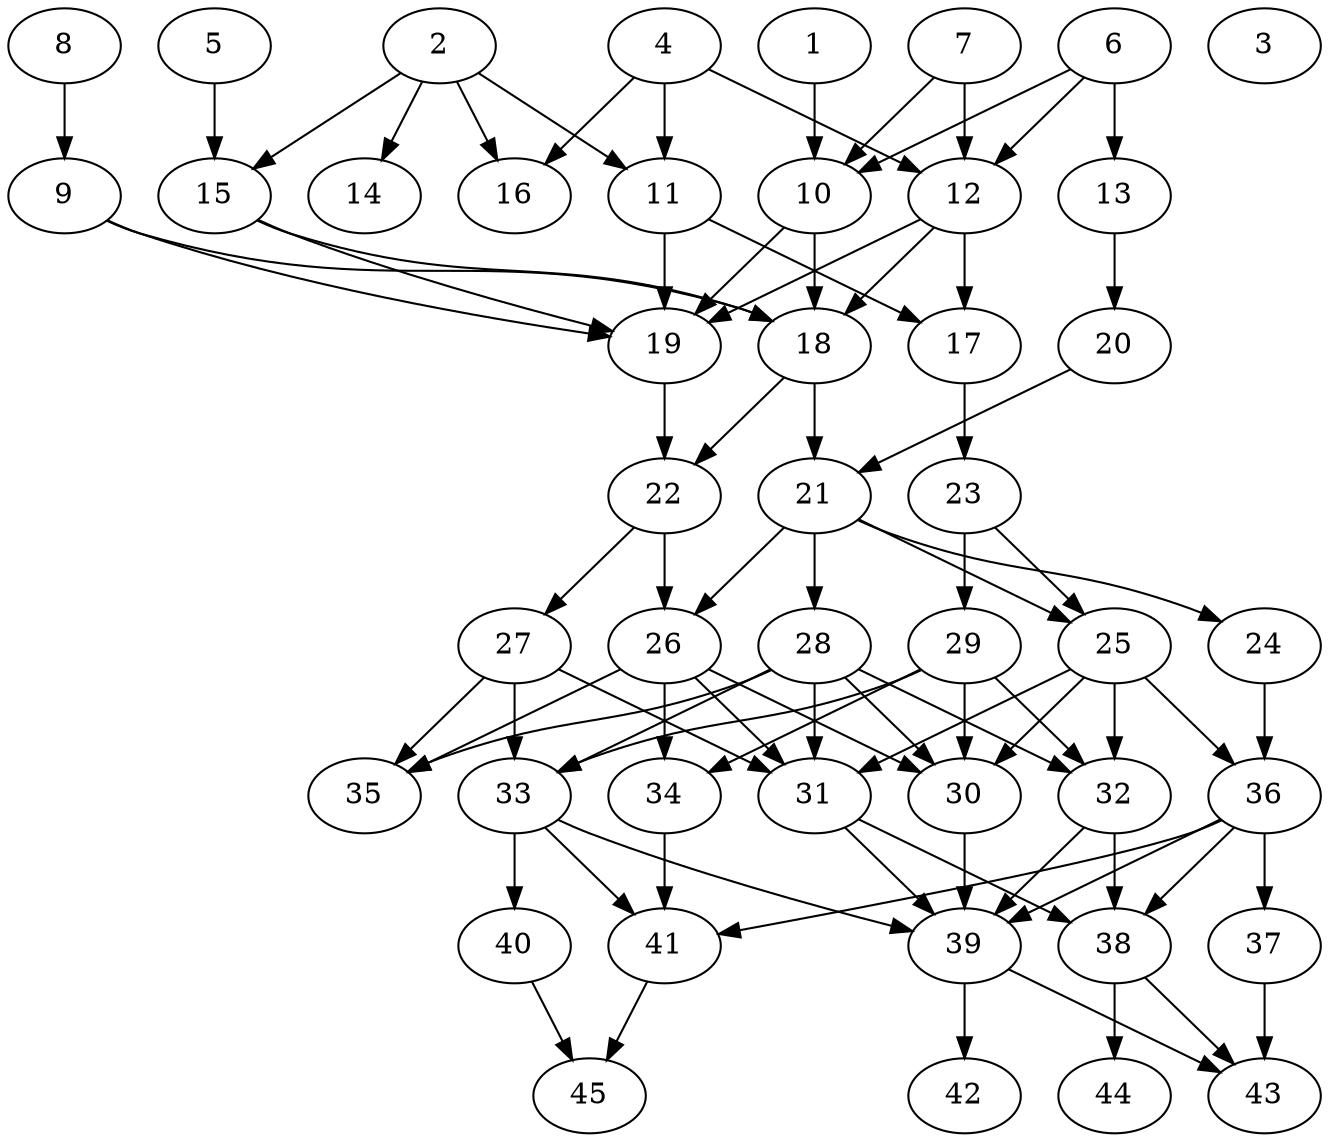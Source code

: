 // DAG automatically generated by daggen at Thu Oct  3 14:07:24 2019
// ./daggen --dot -n 45 --ccr 0.5 --fat 0.5 --regular 0.5 --density 0.6 --mindata 5242880 --maxdata 52428800 
digraph G {
  1 [size="43794432", alpha="0.08", expect_size="21897216"] 
  1 -> 10 [size ="21897216"]
  2 [size="55568384", alpha="0.18", expect_size="27784192"] 
  2 -> 11 [size ="27784192"]
  2 -> 14 [size ="27784192"]
  2 -> 15 [size ="27784192"]
  2 -> 16 [size ="27784192"]
  3 [size="47292416", alpha="0.19", expect_size="23646208"] 
  4 [size="94818304", alpha="0.19", expect_size="47409152"] 
  4 -> 11 [size ="47409152"]
  4 -> 12 [size ="47409152"]
  4 -> 16 [size ="47409152"]
  5 [size="43968512", alpha="0.17", expect_size="21984256"] 
  5 -> 15 [size ="21984256"]
  6 [size="63793152", alpha="0.01", expect_size="31896576"] 
  6 -> 10 [size ="31896576"]
  6 -> 12 [size ="31896576"]
  6 -> 13 [size ="31896576"]
  7 [size="34902016", alpha="0.19", expect_size="17451008"] 
  7 -> 10 [size ="17451008"]
  7 -> 12 [size ="17451008"]
  8 [size="61083648", alpha="0.19", expect_size="30541824"] 
  8 -> 9 [size ="30541824"]
  9 [size="58034176", alpha="0.01", expect_size="29017088"] 
  9 -> 18 [size ="29017088"]
  9 -> 19 [size ="29017088"]
  10 [size="23207936", alpha="0.08", expect_size="11603968"] 
  10 -> 18 [size ="11603968"]
  10 -> 19 [size ="11603968"]
  11 [size="13027328", alpha="0.20", expect_size="6513664"] 
  11 -> 17 [size ="6513664"]
  11 -> 19 [size ="6513664"]
  12 [size="50798592", alpha="0.02", expect_size="25399296"] 
  12 -> 17 [size ="25399296"]
  12 -> 18 [size ="25399296"]
  12 -> 19 [size ="25399296"]
  13 [size="40480768", alpha="0.10", expect_size="20240384"] 
  13 -> 20 [size ="20240384"]
  14 [size="35104768", alpha="0.19", expect_size="17552384"] 
  15 [size="28565504", alpha="0.18", expect_size="14282752"] 
  15 -> 18 [size ="14282752"]
  15 -> 19 [size ="14282752"]
  16 [size="12965888", alpha="0.14", expect_size="6482944"] 
  17 [size="16211968", alpha="0.12", expect_size="8105984"] 
  17 -> 23 [size ="8105984"]
  18 [size="104183808", alpha="0.11", expect_size="52091904"] 
  18 -> 21 [size ="52091904"]
  18 -> 22 [size ="52091904"]
  19 [size="97675264", alpha="0.14", expect_size="48837632"] 
  19 -> 22 [size ="48837632"]
  20 [size="102424576", alpha="0.13", expect_size="51212288"] 
  20 -> 21 [size ="51212288"]
  21 [size="44627968", alpha="0.19", expect_size="22313984"] 
  21 -> 24 [size ="22313984"]
  21 -> 25 [size ="22313984"]
  21 -> 26 [size ="22313984"]
  21 -> 28 [size ="22313984"]
  22 [size="44087296", alpha="0.15", expect_size="22043648"] 
  22 -> 26 [size ="22043648"]
  22 -> 27 [size ="22043648"]
  23 [size="55052288", alpha="0.18", expect_size="27526144"] 
  23 -> 25 [size ="27526144"]
  23 -> 29 [size ="27526144"]
  24 [size="103294976", alpha="0.20", expect_size="51647488"] 
  24 -> 36 [size ="51647488"]
  25 [size="100311040", alpha="0.08", expect_size="50155520"] 
  25 -> 30 [size ="50155520"]
  25 -> 31 [size ="50155520"]
  25 -> 32 [size ="50155520"]
  25 -> 36 [size ="50155520"]
  26 [size="92448768", alpha="0.08", expect_size="46224384"] 
  26 -> 30 [size ="46224384"]
  26 -> 31 [size ="46224384"]
  26 -> 34 [size ="46224384"]
  26 -> 35 [size ="46224384"]
  27 [size="65400832", alpha="0.12", expect_size="32700416"] 
  27 -> 31 [size ="32700416"]
  27 -> 33 [size ="32700416"]
  27 -> 35 [size ="32700416"]
  28 [size="26327040", alpha="0.08", expect_size="13163520"] 
  28 -> 30 [size ="13163520"]
  28 -> 31 [size ="13163520"]
  28 -> 32 [size ="13163520"]
  28 -> 33 [size ="13163520"]
  28 -> 35 [size ="13163520"]
  29 [size="79382528", alpha="0.14", expect_size="39691264"] 
  29 -> 30 [size ="39691264"]
  29 -> 32 [size ="39691264"]
  29 -> 33 [size ="39691264"]
  29 -> 34 [size ="39691264"]
  30 [size="52377600", alpha="0.02", expect_size="26188800"] 
  30 -> 39 [size ="26188800"]
  31 [size="20580352", alpha="0.11", expect_size="10290176"] 
  31 -> 38 [size ="10290176"]
  31 -> 39 [size ="10290176"]
  32 [size="17307648", alpha="0.08", expect_size="8653824"] 
  32 -> 38 [size ="8653824"]
  32 -> 39 [size ="8653824"]
  33 [size="87640064", alpha="0.12", expect_size="43820032"] 
  33 -> 39 [size ="43820032"]
  33 -> 40 [size ="43820032"]
  33 -> 41 [size ="43820032"]
  34 [size="79642624", alpha="0.01", expect_size="39821312"] 
  34 -> 41 [size ="39821312"]
  35 [size="77649920", alpha="0.14", expect_size="38824960"] 
  36 [size="20772864", alpha="0.07", expect_size="10386432"] 
  36 -> 37 [size ="10386432"]
  36 -> 38 [size ="10386432"]
  36 -> 39 [size ="10386432"]
  36 -> 41 [size ="10386432"]
  37 [size="56692736", alpha="0.02", expect_size="28346368"] 
  37 -> 43 [size ="28346368"]
  38 [size="21084160", alpha="0.16", expect_size="10542080"] 
  38 -> 43 [size ="10542080"]
  38 -> 44 [size ="10542080"]
  39 [size="58914816", alpha="0.09", expect_size="29457408"] 
  39 -> 42 [size ="29457408"]
  39 -> 43 [size ="29457408"]
  40 [size="28995584", alpha="0.02", expect_size="14497792"] 
  40 -> 45 [size ="14497792"]
  41 [size="38418432", alpha="0.01", expect_size="19209216"] 
  41 -> 45 [size ="19209216"]
  42 [size="89726976", alpha="0.08", expect_size="44863488"] 
  43 [size="34490368", alpha="0.04", expect_size="17245184"] 
  44 [size="91449344", alpha="0.20", expect_size="45724672"] 
  45 [size="96477184", alpha="0.15", expect_size="48238592"] 
}
